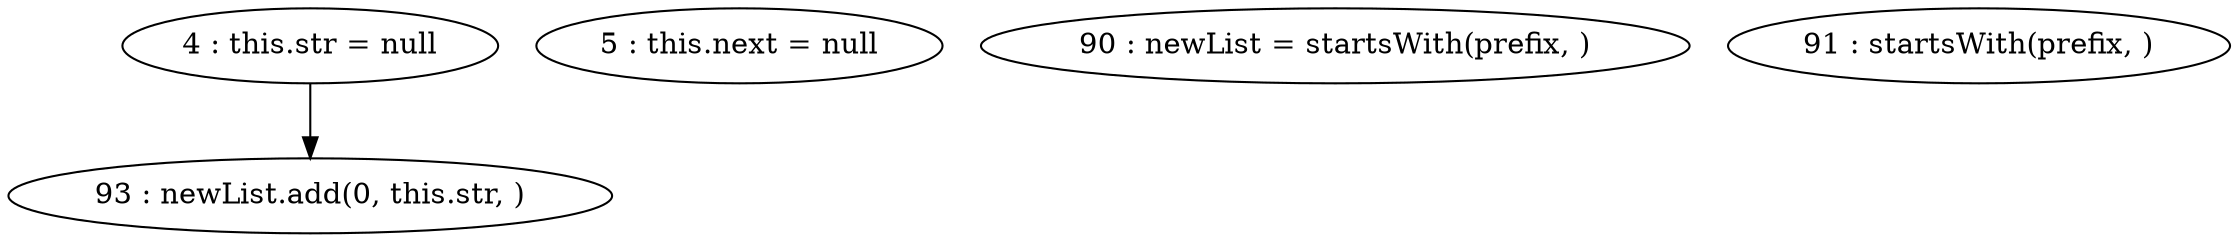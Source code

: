 digraph G {
"4 : this.str = null"
"4 : this.str = null" -> "93 : newList.add(0, this.str, )"
"5 : this.next = null"
"90 : newList = startsWith(prefix, )"
"91 : startsWith(prefix, )"
"93 : newList.add(0, this.str, )"
}